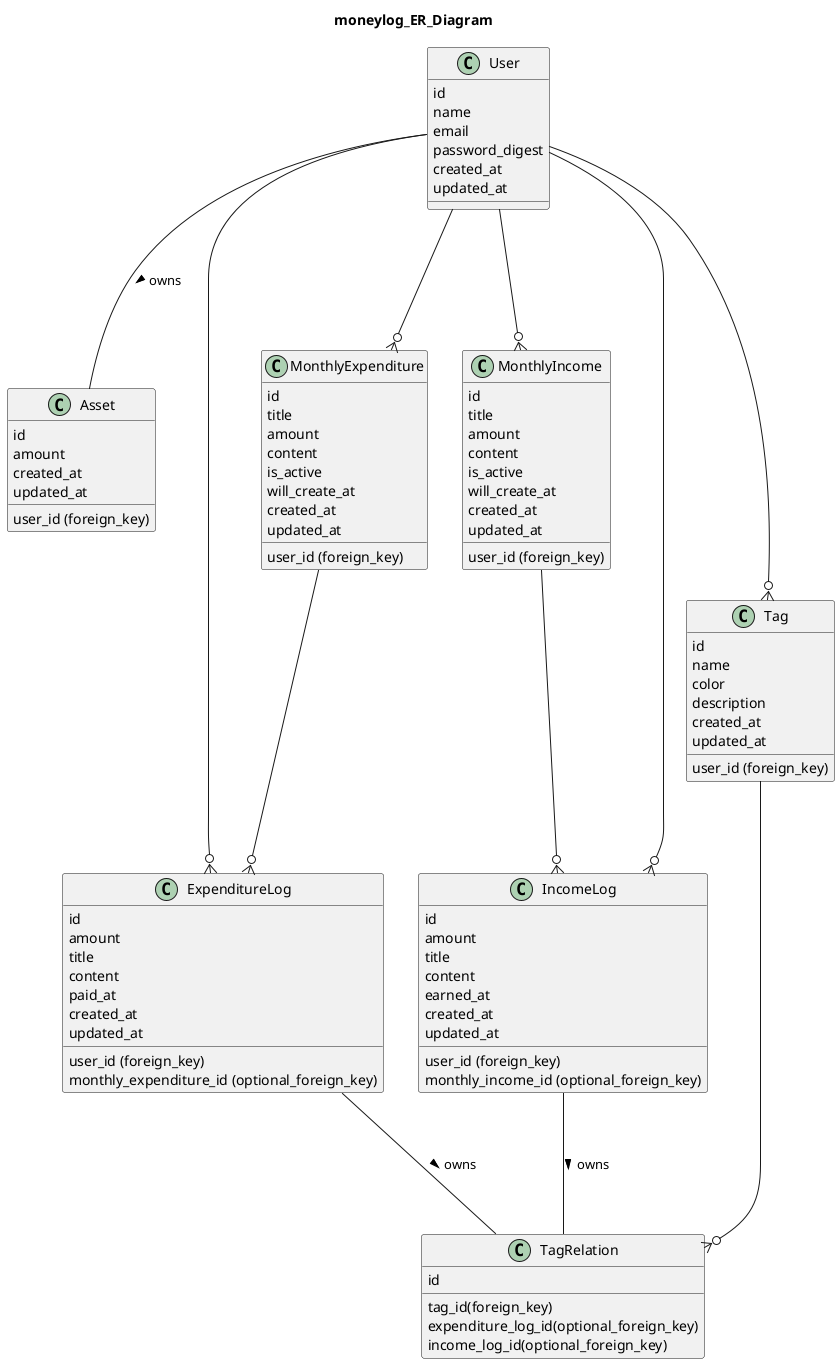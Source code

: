 @startuml
  title moneylog_ER_Diagram

  ' Relationship
  User --- Asset: owns >
  User ---o{ ExpenditureLog
  User ---o{ IncomeLog
  User ---o{ MonthlyExpenditure
  User ---o{ MonthlyIncome
  User ---o{ Tag

  MonthlyExpenditure ---o{ ExpenditureLog
  MonthlyIncome ---o{ IncomeLog

  IncomeLog --- TagRelation: owns >
  ExpenditureLog --- TagRelation: owns >

  Tag --o{ TagRelation

  class User {
    id
    name
    email
    password_digest
    created_at
    updated_at
  }
  class Asset {
    id
    user_id (foreign_key)
    amount
    created_at
    updated_at
  }
  class MonthlyExpenditure {
    id
    user_id (foreign_key)
    title
    amount
    content
    is_active
    will_create_at
    created_at
    updated_at
  }
  class MonthlyIncome {
    id
    user_id (foreign_key)
    title
    amount
    content
    is_active
    will_create_at
    created_at
    updated_at
  }
  class IncomeLog {
    id
    user_id (foreign_key)
    monthly_income_id (optional_foreign_key)
    amount
    title
    content
    earned_at
    created_at
    updated_at
  }
  class ExpenditureLog {
    id
    user_id (foreign_key)
    monthly_expenditure_id (optional_foreign_key)
    amount
    title
    content
    paid_at
    created_at
    updated_at
  }
  class TagRelation {
    id
    tag_id(foreign_key)
    expenditure_log_id(optional_foreign_key)
    income_log_id(optional_foreign_key)
  }
  class Tag {
    id
    user_id (foreign_key)
    name
    color
    description
    created_at
    updated_at
  }
@enduml
